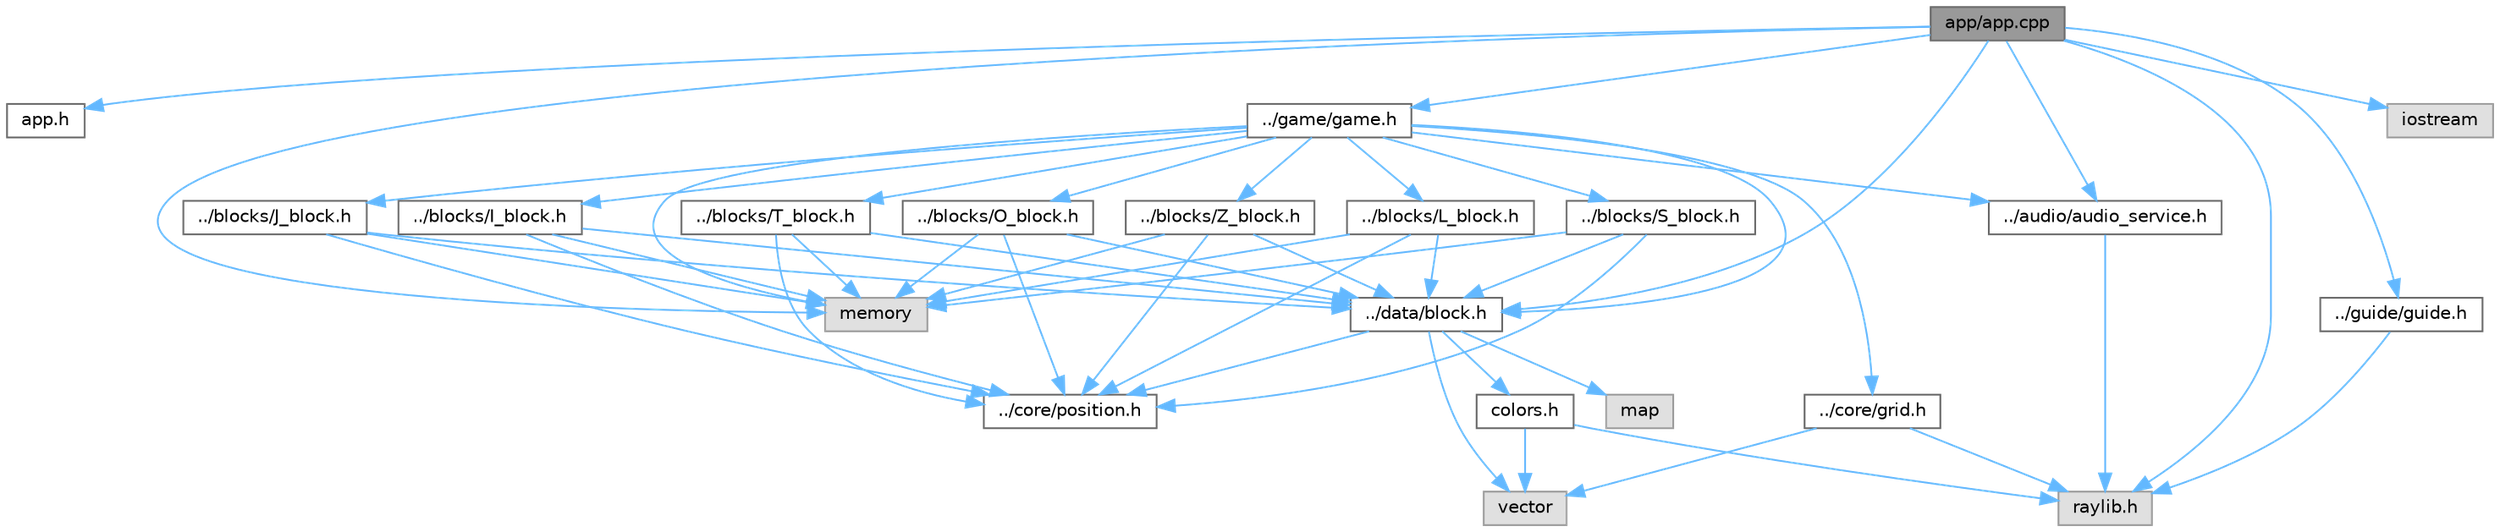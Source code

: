 digraph "app/app.cpp"
{
 // INTERACTIVE_SVG=YES
 // LATEX_PDF_SIZE
  bgcolor="transparent";
  edge [fontname=Helvetica,fontsize=10,labelfontname=Helvetica,labelfontsize=10];
  node [fontname=Helvetica,fontsize=10,shape=box,height=0.2,width=0.4];
  Node1 [id="Node000001",label="app/app.cpp",height=0.2,width=0.4,color="gray40", fillcolor="grey60", style="filled", fontcolor="black",tooltip=" "];
  Node1 -> Node2 [id="edge1_Node000001_Node000002",color="steelblue1",style="solid",tooltip=" "];
  Node2 [id="Node000002",label="app.h",height=0.2,width=0.4,color="grey40", fillcolor="white", style="filled",URL="$app_8h.html",tooltip="Khai báo lớp App – điểm khởi chạy chính của ứng dụng Tetris."];
  Node1 -> Node3 [id="edge2_Node000001_Node000003",color="steelblue1",style="solid",tooltip=" "];
  Node3 [id="Node000003",label="raylib.h",height=0.2,width=0.4,color="grey60", fillcolor="#E0E0E0", style="filled",tooltip=" "];
  Node1 -> Node4 [id="edge3_Node000001_Node000004",color="steelblue1",style="solid",tooltip=" "];
  Node4 [id="Node000004",label="../game/game.h",height=0.2,width=0.4,color="grey40", fillcolor="white", style="filled",URL="$game_8h.html",tooltip=" "];
  Node4 -> Node5 [id="edge4_Node000004_Node000005",color="steelblue1",style="solid",tooltip=" "];
  Node5 [id="Node000005",label="../core/grid.h",height=0.2,width=0.4,color="grey40", fillcolor="white", style="filled",URL="$grid_8h.html",tooltip=" "];
  Node5 -> Node6 [id="edge5_Node000005_Node000006",color="steelblue1",style="solid",tooltip=" "];
  Node6 [id="Node000006",label="vector",height=0.2,width=0.4,color="grey60", fillcolor="#E0E0E0", style="filled",tooltip=" "];
  Node5 -> Node3 [id="edge6_Node000005_Node000003",color="steelblue1",style="solid",tooltip=" "];
  Node4 -> Node7 [id="edge7_Node000004_Node000007",color="steelblue1",style="solid",tooltip=" "];
  Node7 [id="Node000007",label="../data/block.h",height=0.2,width=0.4,color="grey40", fillcolor="white", style="filled",URL="$block_8h.html",tooltip=" "];
  Node7 -> Node6 [id="edge8_Node000007_Node000006",color="steelblue1",style="solid",tooltip=" "];
  Node7 -> Node8 [id="edge9_Node000007_Node000008",color="steelblue1",style="solid",tooltip=" "];
  Node8 [id="Node000008",label="map",height=0.2,width=0.4,color="grey60", fillcolor="#E0E0E0", style="filled",tooltip=" "];
  Node7 -> Node9 [id="edge10_Node000007_Node000009",color="steelblue1",style="solid",tooltip=" "];
  Node9 [id="Node000009",label="../core/position.h",height=0.2,width=0.4,color="grey40", fillcolor="white", style="filled",URL="$position_8h.html",tooltip="Định nghĩa lớp Position dùng để biểu diễn tọa độ hàng và cột trong lưới Tetris."];
  Node7 -> Node10 [id="edge11_Node000007_Node000010",color="steelblue1",style="solid",tooltip=" "];
  Node10 [id="Node000010",label="colors.h",height=0.2,width=0.4,color="grey40", fillcolor="white", style="filled",URL="$colors_8h.html",tooltip="Định nghĩa các màu sắc được sử dụng trong trò chơi và cung cấp hàm hỗ trợ."];
  Node10 -> Node3 [id="edge12_Node000010_Node000003",color="steelblue1",style="solid",tooltip=" "];
  Node10 -> Node6 [id="edge13_Node000010_Node000006",color="steelblue1",style="solid",tooltip=" "];
  Node4 -> Node11 [id="edge14_Node000004_Node000011",color="steelblue1",style="solid",tooltip=" "];
  Node11 [id="Node000011",label="../blocks/L_block.h",height=0.2,width=0.4,color="grey40", fillcolor="white", style="filled",URL="$_l__block_8h.html",tooltip=" "];
  Node11 -> Node7 [id="edge15_Node000011_Node000007",color="steelblue1",style="solid",tooltip=" "];
  Node11 -> Node9 [id="edge16_Node000011_Node000009",color="steelblue1",style="solid",tooltip=" "];
  Node11 -> Node12 [id="edge17_Node000011_Node000012",color="steelblue1",style="solid",tooltip=" "];
  Node12 [id="Node000012",label="memory",height=0.2,width=0.4,color="grey60", fillcolor="#E0E0E0", style="filled",tooltip=" "];
  Node4 -> Node13 [id="edge18_Node000004_Node000013",color="steelblue1",style="solid",tooltip=" "];
  Node13 [id="Node000013",label="../blocks/J_block.h",height=0.2,width=0.4,color="grey40", fillcolor="white", style="filled",URL="$_j__block_8h.html",tooltip=" "];
  Node13 -> Node7 [id="edge19_Node000013_Node000007",color="steelblue1",style="solid",tooltip=" "];
  Node13 -> Node9 [id="edge20_Node000013_Node000009",color="steelblue1",style="solid",tooltip=" "];
  Node13 -> Node12 [id="edge21_Node000013_Node000012",color="steelblue1",style="solid",tooltip=" "];
  Node4 -> Node14 [id="edge22_Node000004_Node000014",color="steelblue1",style="solid",tooltip=" "];
  Node14 [id="Node000014",label="../blocks/I_block.h",height=0.2,width=0.4,color="grey40", fillcolor="white", style="filled",URL="$_i__block_8h.html",tooltip=" "];
  Node14 -> Node7 [id="edge23_Node000014_Node000007",color="steelblue1",style="solid",tooltip=" "];
  Node14 -> Node9 [id="edge24_Node000014_Node000009",color="steelblue1",style="solid",tooltip=" "];
  Node14 -> Node12 [id="edge25_Node000014_Node000012",color="steelblue1",style="solid",tooltip=" "];
  Node4 -> Node15 [id="edge26_Node000004_Node000015",color="steelblue1",style="solid",tooltip=" "];
  Node15 [id="Node000015",label="../blocks/O_block.h",height=0.2,width=0.4,color="grey40", fillcolor="white", style="filled",URL="$_o__block_8h.html",tooltip=" "];
  Node15 -> Node7 [id="edge27_Node000015_Node000007",color="steelblue1",style="solid",tooltip=" "];
  Node15 -> Node9 [id="edge28_Node000015_Node000009",color="steelblue1",style="solid",tooltip=" "];
  Node15 -> Node12 [id="edge29_Node000015_Node000012",color="steelblue1",style="solid",tooltip=" "];
  Node4 -> Node16 [id="edge30_Node000004_Node000016",color="steelblue1",style="solid",tooltip=" "];
  Node16 [id="Node000016",label="../blocks/S_block.h",height=0.2,width=0.4,color="grey40", fillcolor="white", style="filled",URL="$_s__block_8h.html",tooltip=" "];
  Node16 -> Node7 [id="edge31_Node000016_Node000007",color="steelblue1",style="solid",tooltip=" "];
  Node16 -> Node9 [id="edge32_Node000016_Node000009",color="steelblue1",style="solid",tooltip=" "];
  Node16 -> Node12 [id="edge33_Node000016_Node000012",color="steelblue1",style="solid",tooltip=" "];
  Node4 -> Node17 [id="edge34_Node000004_Node000017",color="steelblue1",style="solid",tooltip=" "];
  Node17 [id="Node000017",label="../blocks/T_block.h",height=0.2,width=0.4,color="grey40", fillcolor="white", style="filled",URL="$_t__block_8h.html",tooltip=" "];
  Node17 -> Node7 [id="edge35_Node000017_Node000007",color="steelblue1",style="solid",tooltip=" "];
  Node17 -> Node9 [id="edge36_Node000017_Node000009",color="steelblue1",style="solid",tooltip=" "];
  Node17 -> Node12 [id="edge37_Node000017_Node000012",color="steelblue1",style="solid",tooltip=" "];
  Node4 -> Node18 [id="edge38_Node000004_Node000018",color="steelblue1",style="solid",tooltip=" "];
  Node18 [id="Node000018",label="../blocks/Z_block.h",height=0.2,width=0.4,color="grey40", fillcolor="white", style="filled",URL="$_z__block_8h.html",tooltip=" "];
  Node18 -> Node7 [id="edge39_Node000018_Node000007",color="steelblue1",style="solid",tooltip=" "];
  Node18 -> Node9 [id="edge40_Node000018_Node000009",color="steelblue1",style="solid",tooltip=" "];
  Node18 -> Node12 [id="edge41_Node000018_Node000012",color="steelblue1",style="solid",tooltip=" "];
  Node4 -> Node19 [id="edge42_Node000004_Node000019",color="steelblue1",style="solid",tooltip=" "];
  Node19 [id="Node000019",label="../audio/audio_service.h",height=0.2,width=0.4,color="grey40", fillcolor="white", style="filled",URL="$audio__service_8h.html",tooltip="Khai báo lớp AudioService dùng để quản lý và phát âm thanh trong trò chơi Tetris."];
  Node19 -> Node3 [id="edge43_Node000019_Node000003",color="steelblue1",style="solid",tooltip=" "];
  Node4 -> Node12 [id="edge44_Node000004_Node000012",color="steelblue1",style="solid",tooltip=" "];
  Node1 -> Node7 [id="edge45_Node000001_Node000007",color="steelblue1",style="solid",tooltip=" "];
  Node1 -> Node19 [id="edge46_Node000001_Node000019",color="steelblue1",style="solid",tooltip=" "];
  Node1 -> Node20 [id="edge47_Node000001_Node000020",color="steelblue1",style="solid",tooltip=" "];
  Node20 [id="Node000020",label="../guide/guide.h",height=0.2,width=0.4,color="grey40", fillcolor="white", style="filled",URL="$guide_8h.html",tooltip="Khai báo hàm vẽ hướng dẫn cho người chơi."];
  Node20 -> Node3 [id="edge48_Node000020_Node000003",color="steelblue1",style="solid",tooltip=" "];
  Node1 -> Node21 [id="edge49_Node000001_Node000021",color="steelblue1",style="solid",tooltip=" "];
  Node21 [id="Node000021",label="iostream",height=0.2,width=0.4,color="grey60", fillcolor="#E0E0E0", style="filled",tooltip=" "];
  Node1 -> Node12 [id="edge50_Node000001_Node000012",color="steelblue1",style="solid",tooltip=" "];
}
